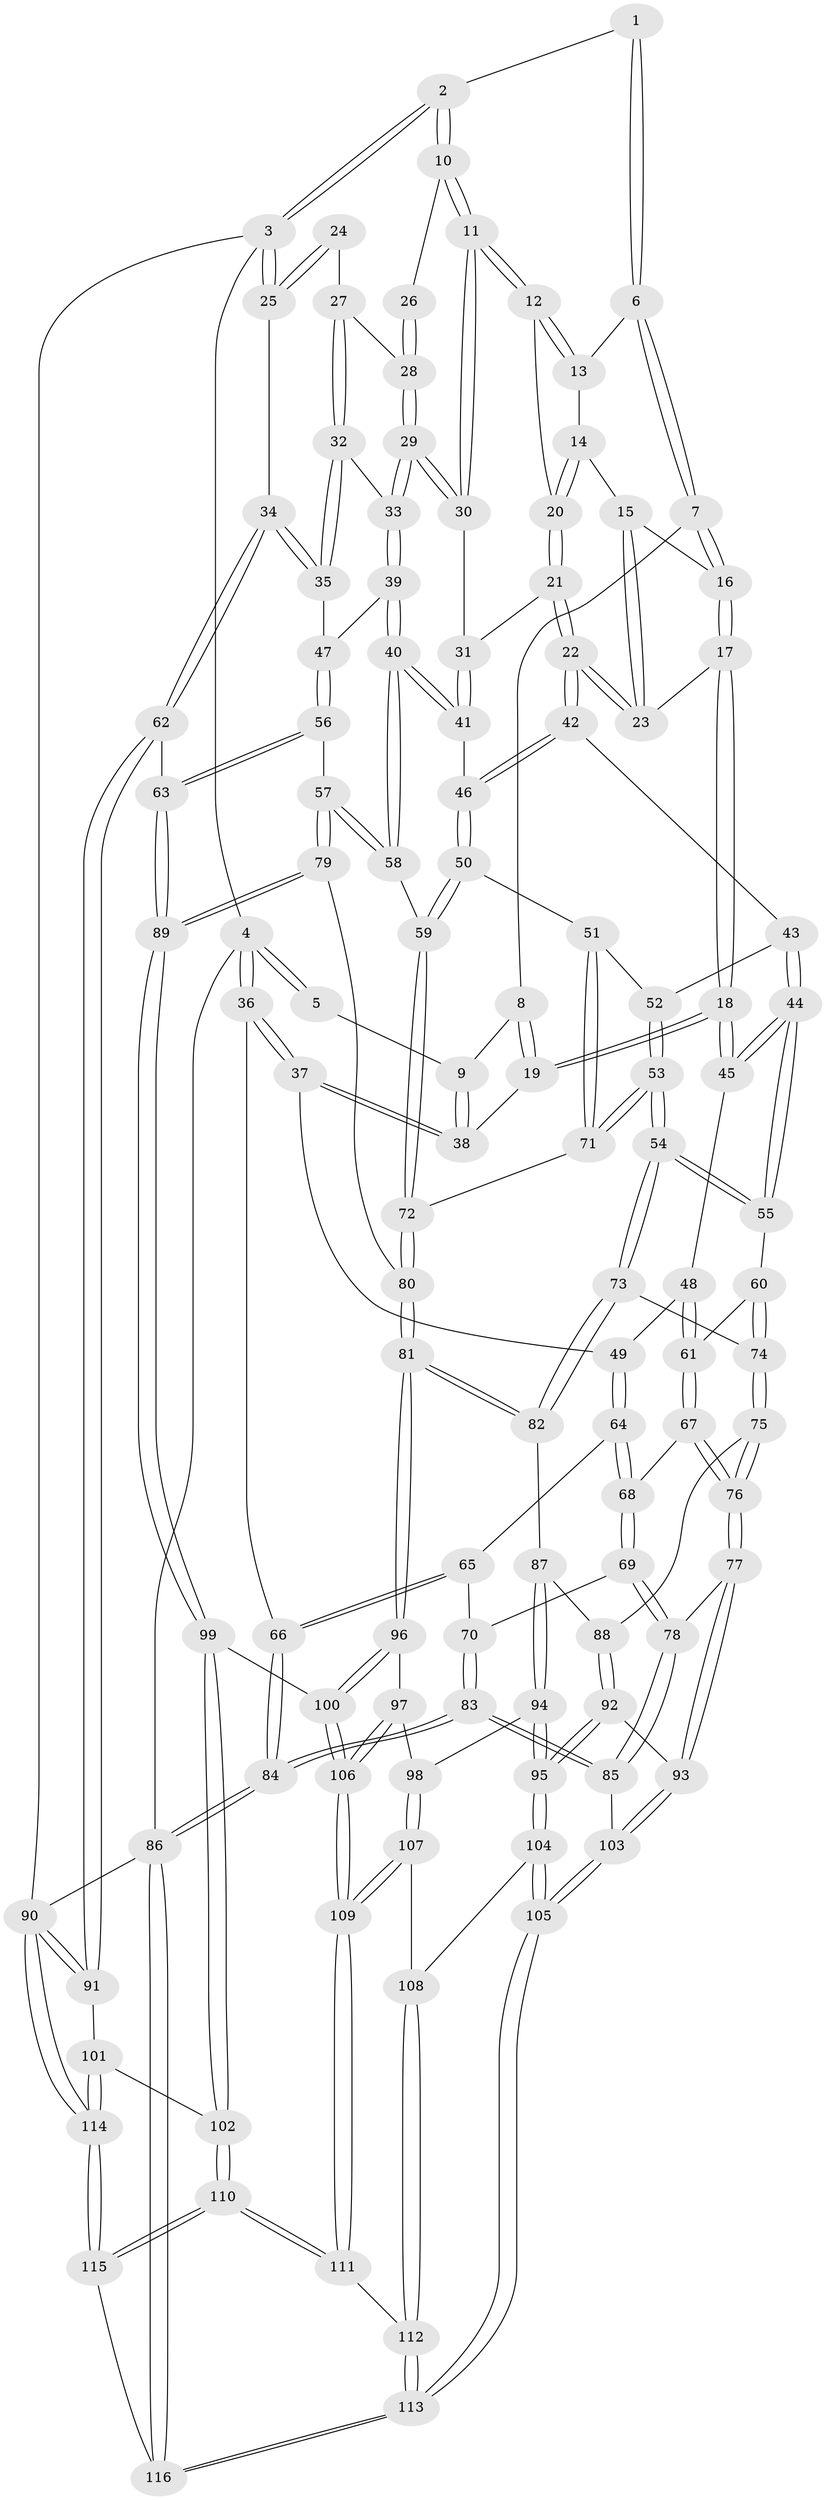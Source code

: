 // coarse degree distribution, {2: 0.08620689655172414, 5: 0.06896551724137931, 4: 0.27586206896551724, 3: 0.5517241379310345, 6: 0.017241379310344827}
// Generated by graph-tools (version 1.1) at 2025/54/03/04/25 22:54:28]
// undirected, 116 vertices, 287 edges
graph export_dot {
  node [color=gray90,style=filled];
  1 [pos="+0.3815891920868121+0"];
  2 [pos="+0.6239813215458989+0"];
  3 [pos="+1+0"];
  4 [pos="+0+0"];
  5 [pos="+0.28042585361220723+0"];
  6 [pos="+0.3793612775541207+0"];
  7 [pos="+0.33691482388847105+0.02324882448409691"];
  8 [pos="+0.31969264677759496+0.0431044380570781"];
  9 [pos="+0.05456016544318917+0.1632933435069015"];
  10 [pos="+0.7083237751551633+0.08911502918609"];
  11 [pos="+0.6237552116693444+0.1851055562891154"];
  12 [pos="+0.6052261713460749+0.1802717621703457"];
  13 [pos="+0.4508671865470436+0.016420699799062112"];
  14 [pos="+0.4764302952503709+0.16761811036456262"];
  15 [pos="+0.4498398217725559+0.1815202798601195"];
  16 [pos="+0.3765844322852141+0.15676814249395718"];
  17 [pos="+0.37032755421129654+0.2265805800329989"];
  18 [pos="+0.23260039921876796+0.2923592854653866"];
  19 [pos="+0.21268923301677634+0.27316574448256575"];
  20 [pos="+0.5278637294995184+0.19680358813813154"];
  21 [pos="+0.4504851290347653+0.28234163512726096"];
  22 [pos="+0.44879232289654675+0.2832722955394103"];
  23 [pos="+0.4422638898322157+0.2754908413462098"];
  24 [pos="+1+0.014110679089938124"];
  25 [pos="+1+0"];
  26 [pos="+0.7451577493906237+0.10319687999808859"];
  27 [pos="+0.8750928149103919+0.21559793157795834"];
  28 [pos="+0.8000757354957634+0.17719064449182437"];
  29 [pos="+0.7258291052394894+0.3123836185357144"];
  30 [pos="+0.6259308085473597+0.1980776128832825"];
  31 [pos="+0.5810731140077577+0.2824851170789464"];
  32 [pos="+0.8935749759538725+0.2651212250381385"];
  33 [pos="+0.7277619774454348+0.31772051430182824"];
  34 [pos="+1+0.4213636756331635"];
  35 [pos="+0.963715096541335+0.33456100790063176"];
  36 [pos="+0+0.22437133893953654"];
  37 [pos="+0+0.21789408348021758"];
  38 [pos="+0.007496176668556878+0.21090272277542987"];
  39 [pos="+0.7276344007437516+0.31899893001168866"];
  40 [pos="+0.6444068017511172+0.3868467270218756"];
  41 [pos="+0.5793199620853002+0.3416822366134212"];
  42 [pos="+0.44249640585425865+0.3349987416123583"];
  43 [pos="+0.3935882252225994+0.3587290993963005"];
  44 [pos="+0.2970778711974792+0.3770622513202729"];
  45 [pos="+0.25488503456899725+0.34810763750006884"];
  46 [pos="+0.4960589297281536+0.3801358746592639"];
  47 [pos="+0.7784018444728151+0.38479080557142614"];
  48 [pos="+0.2454383436489322+0.35919498587201815"];
  49 [pos="+0.14269158423406766+0.43495556362740007"];
  50 [pos="+0.5079876682058091+0.46123192160415794"];
  51 [pos="+0.48617998513750826+0.475084836941942"];
  52 [pos="+0.40873227441297627+0.4143247368543605"];
  53 [pos="+0.4048867481379788+0.5339691844694694"];
  54 [pos="+0.38899714621833403+0.5452570671464592"];
  55 [pos="+0.3012641569650287+0.3930876876646333"];
  56 [pos="+0.7807148332861227+0.4714744452456728"];
  57 [pos="+0.693908039776922+0.5456688068589548"];
  58 [pos="+0.6373027919736073+0.4858332985077988"];
  59 [pos="+0.5536109004391893+0.4803319769506297"];
  60 [pos="+0.2521119611073291+0.5150620279120071"];
  61 [pos="+0.20037344853614666+0.5186466469695917"];
  62 [pos="+1+0.5000016276219048"];
  63 [pos="+1+0.504771086309947"];
  64 [pos="+0.13062186378620166+0.46277286050545785"];
  65 [pos="+0.01084212468079861+0.4583696964625484"];
  66 [pos="+0+0.3560769657098515"];
  67 [pos="+0.19752443390452665+0.5202575740966171"];
  68 [pos="+0.1580152137471748+0.5219477180061413"];
  69 [pos="+0.12057300285387716+0.5742331484974068"];
  70 [pos="+0.09317701909469318+0.5766607895570298"];
  71 [pos="+0.42079230113245214+0.5257833944803033"];
  72 [pos="+0.5297911488712287+0.5741257827861692"];
  73 [pos="+0.38547746694471685+0.5538708325481466"];
  74 [pos="+0.34162293627411994+0.5751455073678137"];
  75 [pos="+0.2787934567491406+0.6490142500938186"];
  76 [pos="+0.2620630991345432+0.6582659770600786"];
  77 [pos="+0.23497196026137643+0.6853111472923253"];
  78 [pos="+0.18878931314097044+0.6719728930039004"];
  79 [pos="+0.6967131731607082+0.5974375429056537"];
  80 [pos="+0.5553934305671437+0.6649779404703124"];
  81 [pos="+0.5499249945115385+0.6702342581353332"];
  82 [pos="+0.4592974242794435+0.6555209868510479"];
  83 [pos="+0+0.7924190617292656"];
  84 [pos="+0+0.8001736220134853"];
  85 [pos="+0+0.7959736925668228"];
  86 [pos="+0+1"];
  87 [pos="+0.42062342566535466+0.7054435736670557"];
  88 [pos="+0.36094404093925225+0.6987968970379596"];
  89 [pos="+0.7689814157851554+0.6720395441254706"];
  90 [pos="+1+1"];
  91 [pos="+1+0.8221548793571033"];
  92 [pos="+0.3410195799741536+0.7694780446627854"];
  93 [pos="+0.23953128528719164+0.7180572060931372"];
  94 [pos="+0.4161244344623073+0.7625218241282562"];
  95 [pos="+0.3765460675028386+0.8061899738913813"];
  96 [pos="+0.554816308952032+0.7311190315928259"];
  97 [pos="+0.5412689750932614+0.7551293199030038"];
  98 [pos="+0.5170262497878+0.7913322183785951"];
  99 [pos="+0.7774899348293085+0.746833561916015"];
  100 [pos="+0.6712355637846669+0.8025613686152007"];
  101 [pos="+0.9758743473131073+0.8279446561581537"];
  102 [pos="+0.8519413081023987+0.82886370580221"];
  103 [pos="+0.19711545491486487+0.8775006865031106"];
  104 [pos="+0.3728124178080799+0.8417414402954461"];
  105 [pos="+0.23391401421668476+0.9247536130035747"];
  106 [pos="+0.635133202881258+0.8758076261030798"];
  107 [pos="+0.5135548196950638+0.8587759737210655"];
  108 [pos="+0.45597577665856626+0.8903801740420335"];
  109 [pos="+0.6207190485485344+0.9109822802505094"];
  110 [pos="+0.7074761076868314+1"];
  111 [pos="+0.6905368236469221+1"];
  112 [pos="+0.4521360773668602+0.9305452287702133"];
  113 [pos="+0.26549108522737375+1"];
  114 [pos="+0.7558442281831195+1"];
  115 [pos="+0.7156226632874114+1"];
  116 [pos="+0.2616054684694444+1"];
  1 -- 2;
  1 -- 6;
  1 -- 6;
  2 -- 3;
  2 -- 3;
  2 -- 10;
  2 -- 10;
  3 -- 4;
  3 -- 25;
  3 -- 25;
  3 -- 90;
  4 -- 5;
  4 -- 5;
  4 -- 36;
  4 -- 36;
  4 -- 86;
  5 -- 9;
  6 -- 7;
  6 -- 7;
  6 -- 13;
  7 -- 8;
  7 -- 16;
  7 -- 16;
  8 -- 9;
  8 -- 19;
  8 -- 19;
  9 -- 38;
  9 -- 38;
  10 -- 11;
  10 -- 11;
  10 -- 26;
  11 -- 12;
  11 -- 12;
  11 -- 30;
  11 -- 30;
  12 -- 13;
  12 -- 13;
  12 -- 20;
  13 -- 14;
  14 -- 15;
  14 -- 20;
  14 -- 20;
  15 -- 16;
  15 -- 23;
  15 -- 23;
  16 -- 17;
  16 -- 17;
  17 -- 18;
  17 -- 18;
  17 -- 23;
  18 -- 19;
  18 -- 19;
  18 -- 45;
  18 -- 45;
  19 -- 38;
  20 -- 21;
  20 -- 21;
  21 -- 22;
  21 -- 22;
  21 -- 31;
  22 -- 23;
  22 -- 23;
  22 -- 42;
  22 -- 42;
  24 -- 25;
  24 -- 25;
  24 -- 27;
  25 -- 34;
  26 -- 28;
  26 -- 28;
  27 -- 28;
  27 -- 32;
  27 -- 32;
  28 -- 29;
  28 -- 29;
  29 -- 30;
  29 -- 30;
  29 -- 33;
  29 -- 33;
  30 -- 31;
  31 -- 41;
  31 -- 41;
  32 -- 33;
  32 -- 35;
  32 -- 35;
  33 -- 39;
  33 -- 39;
  34 -- 35;
  34 -- 35;
  34 -- 62;
  34 -- 62;
  35 -- 47;
  36 -- 37;
  36 -- 37;
  36 -- 66;
  37 -- 38;
  37 -- 38;
  37 -- 49;
  39 -- 40;
  39 -- 40;
  39 -- 47;
  40 -- 41;
  40 -- 41;
  40 -- 58;
  40 -- 58;
  41 -- 46;
  42 -- 43;
  42 -- 46;
  42 -- 46;
  43 -- 44;
  43 -- 44;
  43 -- 52;
  44 -- 45;
  44 -- 45;
  44 -- 55;
  44 -- 55;
  45 -- 48;
  46 -- 50;
  46 -- 50;
  47 -- 56;
  47 -- 56;
  48 -- 49;
  48 -- 61;
  48 -- 61;
  49 -- 64;
  49 -- 64;
  50 -- 51;
  50 -- 59;
  50 -- 59;
  51 -- 52;
  51 -- 71;
  51 -- 71;
  52 -- 53;
  52 -- 53;
  53 -- 54;
  53 -- 54;
  53 -- 71;
  53 -- 71;
  54 -- 55;
  54 -- 55;
  54 -- 73;
  54 -- 73;
  55 -- 60;
  56 -- 57;
  56 -- 63;
  56 -- 63;
  57 -- 58;
  57 -- 58;
  57 -- 79;
  57 -- 79;
  58 -- 59;
  59 -- 72;
  59 -- 72;
  60 -- 61;
  60 -- 74;
  60 -- 74;
  61 -- 67;
  61 -- 67;
  62 -- 63;
  62 -- 91;
  62 -- 91;
  63 -- 89;
  63 -- 89;
  64 -- 65;
  64 -- 68;
  64 -- 68;
  65 -- 66;
  65 -- 66;
  65 -- 70;
  66 -- 84;
  66 -- 84;
  67 -- 68;
  67 -- 76;
  67 -- 76;
  68 -- 69;
  68 -- 69;
  69 -- 70;
  69 -- 78;
  69 -- 78;
  70 -- 83;
  70 -- 83;
  71 -- 72;
  72 -- 80;
  72 -- 80;
  73 -- 74;
  73 -- 82;
  73 -- 82;
  74 -- 75;
  74 -- 75;
  75 -- 76;
  75 -- 76;
  75 -- 88;
  76 -- 77;
  76 -- 77;
  77 -- 78;
  77 -- 93;
  77 -- 93;
  78 -- 85;
  78 -- 85;
  79 -- 80;
  79 -- 89;
  79 -- 89;
  80 -- 81;
  80 -- 81;
  81 -- 82;
  81 -- 82;
  81 -- 96;
  81 -- 96;
  82 -- 87;
  83 -- 84;
  83 -- 84;
  83 -- 85;
  83 -- 85;
  84 -- 86;
  84 -- 86;
  85 -- 103;
  86 -- 116;
  86 -- 116;
  86 -- 90;
  87 -- 88;
  87 -- 94;
  87 -- 94;
  88 -- 92;
  88 -- 92;
  89 -- 99;
  89 -- 99;
  90 -- 91;
  90 -- 91;
  90 -- 114;
  90 -- 114;
  91 -- 101;
  92 -- 93;
  92 -- 95;
  92 -- 95;
  93 -- 103;
  93 -- 103;
  94 -- 95;
  94 -- 95;
  94 -- 98;
  95 -- 104;
  95 -- 104;
  96 -- 97;
  96 -- 100;
  96 -- 100;
  97 -- 98;
  97 -- 106;
  97 -- 106;
  98 -- 107;
  98 -- 107;
  99 -- 100;
  99 -- 102;
  99 -- 102;
  100 -- 106;
  100 -- 106;
  101 -- 102;
  101 -- 114;
  101 -- 114;
  102 -- 110;
  102 -- 110;
  103 -- 105;
  103 -- 105;
  104 -- 105;
  104 -- 105;
  104 -- 108;
  105 -- 113;
  105 -- 113;
  106 -- 109;
  106 -- 109;
  107 -- 108;
  107 -- 109;
  107 -- 109;
  108 -- 112;
  108 -- 112;
  109 -- 111;
  109 -- 111;
  110 -- 111;
  110 -- 111;
  110 -- 115;
  110 -- 115;
  111 -- 112;
  112 -- 113;
  112 -- 113;
  113 -- 116;
  113 -- 116;
  114 -- 115;
  114 -- 115;
  115 -- 116;
}
